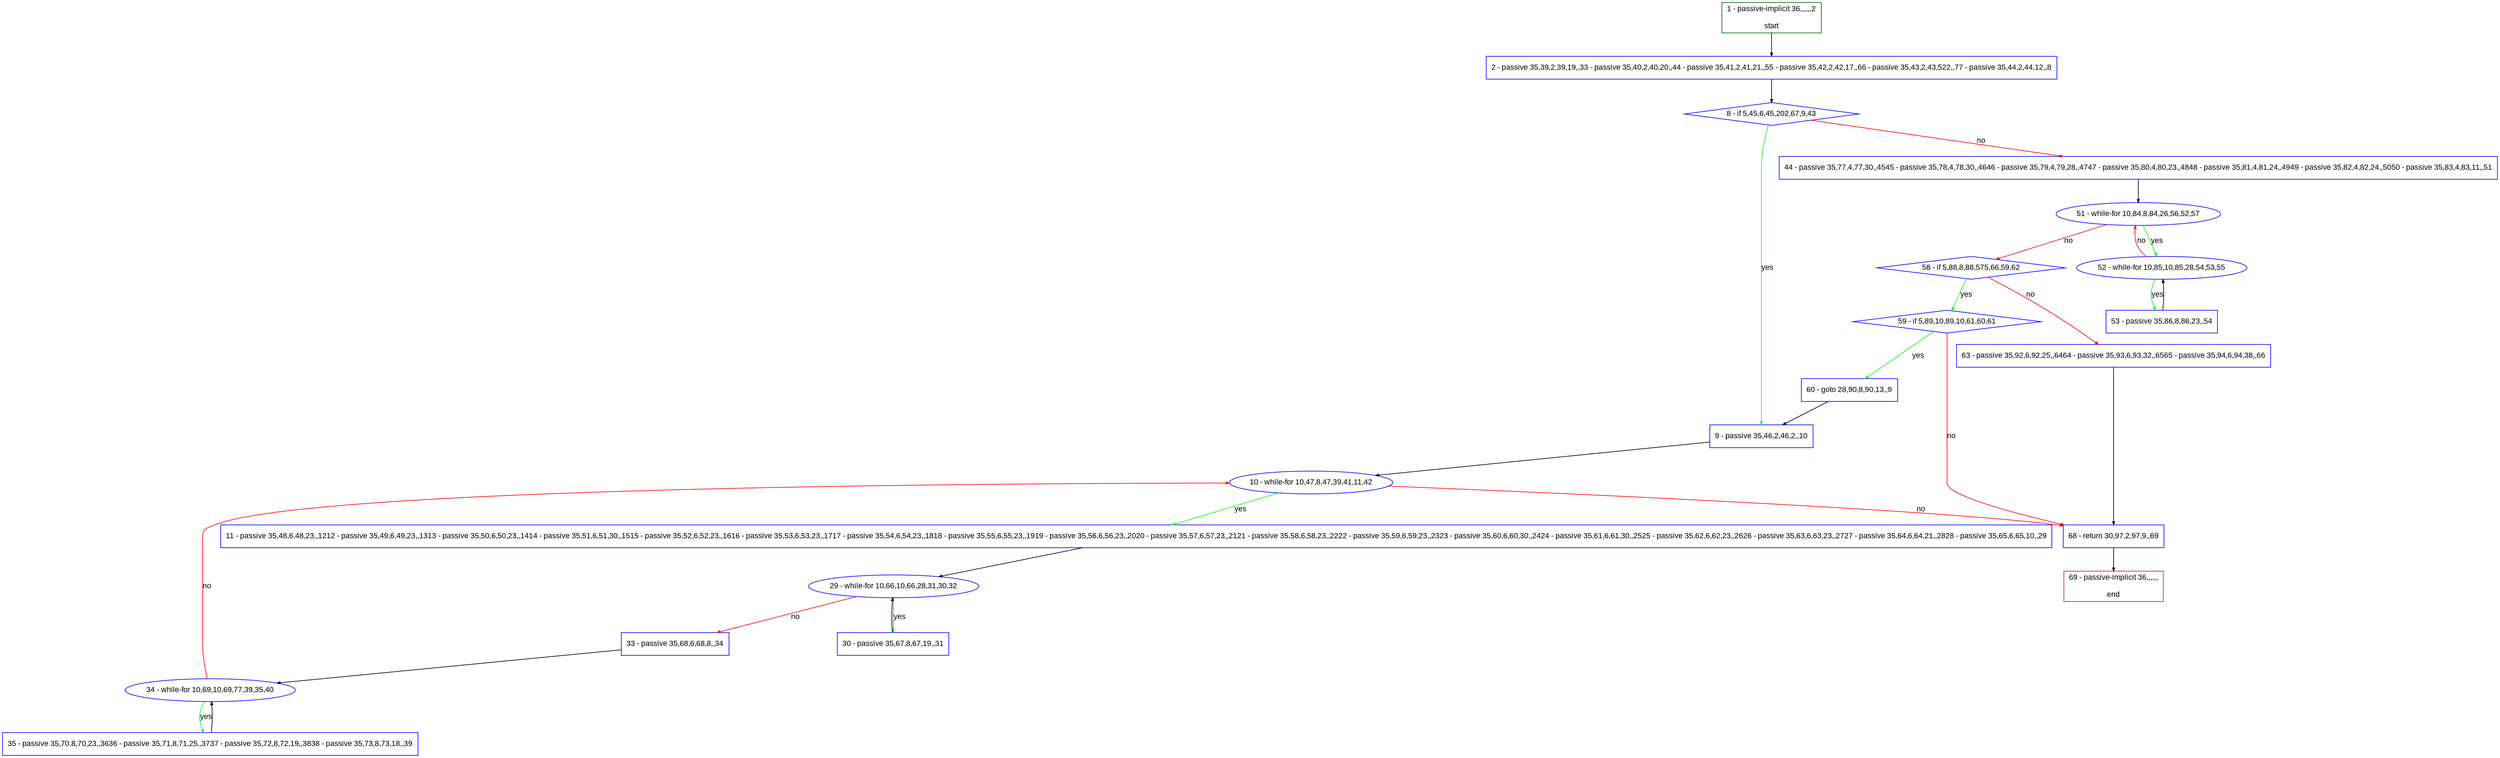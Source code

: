digraph "" {
  graph [pack="true", label="", fontsize="12", packmode="clust", fontname="Arial", fillcolor="#FFFFCC", bgcolor="white", style="rounded,filled", compound="true"];
  node [node_initialized="no", label="", color="grey", fontsize="12", fillcolor="white", fontname="Arial", style="filled", shape="rectangle", compound="true", fixedsize="false"];
  edge [fontcolor="black", arrowhead="normal", arrowtail="none", arrowsize="0.5", ltail="", label="", color="black", fontsize="12", lhead="", fontname="Arial", dir="forward", compound="true"];
  __N1 [label="2 - passive 35,39,2,39,19,,33 - passive 35,40,2,40,20,,44 - passive 35,41,2,41,21,,55 - passive 35,42,2,42,17,,66 - passive 35,43,2,43,522,,77 - passive 35,44,2,44,12,,8", color="#0000ff", fillcolor="#ffffff", style="filled", shape="box"];
  __N2 [label="1 - passive-implicit 36,,,,,,2\n\nstart", color="#006400", fillcolor="#ffffff", style="filled", shape="box"];
  __N3 [label="8 - if 5,45,6,45,202,67,9,43", color="#0000ff", fillcolor="#ffffff", style="filled", shape="diamond"];
  __N4 [label="9 - passive 35,46,2,46,2,,10", color="#0000ff", fillcolor="#ffffff", style="filled", shape="box"];
  __N5 [label="44 - passive 35,77,4,77,30,,4545 - passive 35,78,4,78,30,,4646 - passive 35,79,4,79,28,,4747 - passive 35,80,4,80,23,,4848 - passive 35,81,4,81,24,,4949 - passive 35,82,4,82,24,,5050 - passive 35,83,4,83,11,,51", color="#0000ff", fillcolor="#ffffff", style="filled", shape="box"];
  __N6 [label="10 - while-for 10,47,8,47,39,41,11,42", color="#0000ff", fillcolor="#ffffff", style="filled", shape="oval"];
  __N7 [label="11 - passive 35,48,6,48,23,,1212 - passive 35,49,6,49,23,,1313 - passive 35,50,6,50,23,,1414 - passive 35,51,6,51,30,,1515 - passive 35,52,6,52,23,,1616 - passive 35,53,6,53,23,,1717 - passive 35,54,6,54,23,,1818 - passive 35,55,6,55,23,,1919 - passive 35,56,6,56,23,,2020 - passive 35,57,6,57,23,,2121 - passive 35,58,6,58,23,,2222 - passive 35,59,6,59,23,,2323 - passive 35,60,6,60,30,,2424 - passive 35,61,6,61,30,,2525 - passive 35,62,6,62,23,,2626 - passive 35,63,6,63,23,,2727 - passive 35,64,6,64,21,,2828 - passive 35,65,6,65,10,,29", color="#0000ff", fillcolor="#ffffff", style="filled", shape="box"];
  __N8 [label="68 - return 30,97,2,97,9,,69", color="#0000ff", fillcolor="#ffffff", style="filled", shape="box"];
  __N9 [label="29 - while-for 10,66,10,66,28,31,30,32", color="#0000ff", fillcolor="#ffffff", style="filled", shape="oval"];
  __N10 [label="30 - passive 35,67,8,67,19,,31", color="#0000ff", fillcolor="#ffffff", style="filled", shape="box"];
  __N11 [label="33 - passive 35,68,6,68,8,,34", color="#0000ff", fillcolor="#ffffff", style="filled", shape="box"];
  __N12 [label="34 - while-for 10,69,10,69,77,39,35,40", color="#0000ff", fillcolor="#ffffff", style="filled", shape="oval"];
  __N13 [label="35 - passive 35,70,8,70,23,,3636 - passive 35,71,8,71,25,,3737 - passive 35,72,8,72,19,,3838 - passive 35,73,8,73,18,,39", color="#0000ff", fillcolor="#ffffff", style="filled", shape="box"];
  __N14 [label="51 - while-for 10,84,8,84,26,56,52,57", color="#0000ff", fillcolor="#ffffff", style="filled", shape="oval"];
  __N15 [label="52 - while-for 10,85,10,85,28,54,53,55", color="#0000ff", fillcolor="#ffffff", style="filled", shape="oval"];
  __N16 [label="58 - if 5,88,8,88,575,66,59,62", color="#0000ff", fillcolor="#ffffff", style="filled", shape="diamond"];
  __N17 [label="53 - passive 35,86,8,86,23,,54", color="#0000ff", fillcolor="#ffffff", style="filled", shape="box"];
  __N18 [label="59 - if 5,89,10,89,10,61,60,61", color="#0000ff", fillcolor="#ffffff", style="filled", shape="diamond"];
  __N19 [label="63 - passive 35,92,6,92,25,,6464 - passive 35,93,6,93,32,,6565 - passive 35,94,6,94,38,,66", color="#0000ff", fillcolor="#ffffff", style="filled", shape="box"];
  __N20 [label="60 - goto 28,90,8,90,13,,9", color="#0000ff", fillcolor="#ffffff", style="filled", shape="box"];
  __N21 [label="69 - passive-implicit 36,,,,,,\n\nend", color="#a52a2a", fillcolor="#ffffff", style="filled", shape="box"];
  __N2 -> __N1 [arrowhead="normal", arrowtail="none", color="#000000", label="", dir="forward"];
  __N1 -> __N3 [arrowhead="normal", arrowtail="none", color="#000000", label="", dir="forward"];
  __N3 -> __N4 [arrowhead="normal", arrowtail="none", color="#00ff00", label="yes", dir="forward"];
  __N3 -> __N5 [arrowhead="normal", arrowtail="none", color="#ff0000", label="no", dir="forward"];
  __N4 -> __N6 [arrowhead="normal", arrowtail="none", color="#000000", label="", dir="forward"];
  __N6 -> __N7 [arrowhead="normal", arrowtail="none", color="#00ff00", label="yes", dir="forward"];
  __N6 -> __N8 [arrowhead="normal", arrowtail="none", color="#ff0000", label="no", dir="forward"];
  __N7 -> __N9 [arrowhead="normal", arrowtail="none", color="#000000", label="", dir="forward"];
  __N9 -> __N10 [arrowhead="normal", arrowtail="none", color="#00ff00", label="yes", dir="forward"];
  __N10 -> __N9 [arrowhead="normal", arrowtail="none", color="#000000", label="", dir="forward"];
  __N9 -> __N11 [arrowhead="normal", arrowtail="none", color="#ff0000", label="no", dir="forward"];
  __N11 -> __N12 [arrowhead="normal", arrowtail="none", color="#000000", label="", dir="forward"];
  __N12 -> __N6 [arrowhead="normal", arrowtail="none", color="#ff0000", label="no", dir="forward"];
  __N12 -> __N13 [arrowhead="normal", arrowtail="none", color="#00ff00", label="yes", dir="forward"];
  __N13 -> __N12 [arrowhead="normal", arrowtail="none", color="#000000", label="", dir="forward"];
  __N5 -> __N14 [arrowhead="normal", arrowtail="none", color="#000000", label="", dir="forward"];
  __N14 -> __N15 [arrowhead="normal", arrowtail="none", color="#00ff00", label="yes", dir="forward"];
  __N15 -> __N14 [arrowhead="normal", arrowtail="none", color="#ff0000", label="no", dir="forward"];
  __N14 -> __N16 [arrowhead="normal", arrowtail="none", color="#ff0000", label="no", dir="forward"];
  __N15 -> __N17 [arrowhead="normal", arrowtail="none", color="#00ff00", label="yes", dir="forward"];
  __N17 -> __N15 [arrowhead="normal", arrowtail="none", color="#000000", label="", dir="forward"];
  __N16 -> __N18 [arrowhead="normal", arrowtail="none", color="#00ff00", label="yes", dir="forward"];
  __N16 -> __N19 [arrowhead="normal", arrowtail="none", color="#ff0000", label="no", dir="forward"];
  __N18 -> __N20 [arrowhead="normal", arrowtail="none", color="#00ff00", label="yes", dir="forward"];
  __N18 -> __N8 [arrowhead="normal", arrowtail="none", color="#ff0000", label="no", dir="forward"];
  __N20 -> __N4 [arrowhead="normal", arrowtail="none", color="#000000", label="", dir="forward"];
  __N19 -> __N8 [arrowhead="normal", arrowtail="none", color="#000000", label="", dir="forward"];
  __N8 -> __N21 [arrowhead="normal", arrowtail="none", color="#000000", label="", dir="forward"];
}
